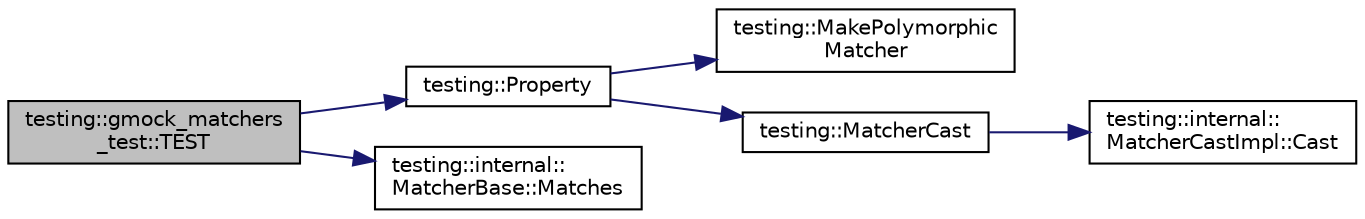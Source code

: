 digraph "testing::gmock_matchers_test::TEST"
{
  edge [fontname="Helvetica",fontsize="10",labelfontname="Helvetica",labelfontsize="10"];
  node [fontname="Helvetica",fontsize="10",shape=record];
  rankdir="LR";
  Node1281 [label="testing::gmock_matchers\l_test::TEST",height=0.2,width=0.4,color="black", fillcolor="grey75", style="filled", fontcolor="black"];
  Node1281 -> Node1282 [color="midnightblue",fontsize="10",style="solid",fontname="Helvetica"];
  Node1282 [label="testing::Property",height=0.2,width=0.4,color="black", fillcolor="white", style="filled",URL="$d0/d75/namespacetesting.html#a0fad10571e23f7bc0d5c83d4c31ba740"];
  Node1282 -> Node1283 [color="midnightblue",fontsize="10",style="solid",fontname="Helvetica"];
  Node1283 [label="testing::MakePolymorphic\lMatcher",height=0.2,width=0.4,color="black", fillcolor="white", style="filled",URL="$d0/d75/namespacetesting.html#a667ca94f190ec2e17ee2fbfdb7d3da04"];
  Node1282 -> Node1284 [color="midnightblue",fontsize="10",style="solid",fontname="Helvetica"];
  Node1284 [label="testing::MatcherCast",height=0.2,width=0.4,color="black", fillcolor="white", style="filled",URL="$d0/d75/namespacetesting.html#a8234d15eee99b135a7fdf2141a2ebe1f"];
  Node1284 -> Node1285 [color="midnightblue",fontsize="10",style="solid",fontname="Helvetica"];
  Node1285 [label="testing::internal::\lMatcherCastImpl::Cast",height=0.2,width=0.4,color="black", fillcolor="white", style="filled",URL="$d4/d89/classtesting_1_1internal_1_1_matcher_cast_impl.html#a488bb69a7845f9198bbb198d8dbe41a8"];
  Node1281 -> Node1286 [color="midnightblue",fontsize="10",style="solid",fontname="Helvetica"];
  Node1286 [label="testing::internal::\lMatcherBase::Matches",height=0.2,width=0.4,color="black", fillcolor="white", style="filled",URL="$df/d93/classtesting_1_1internal_1_1_matcher_base.html#a3b479673ff40cac1a7d548e91d789cb2"];
}
